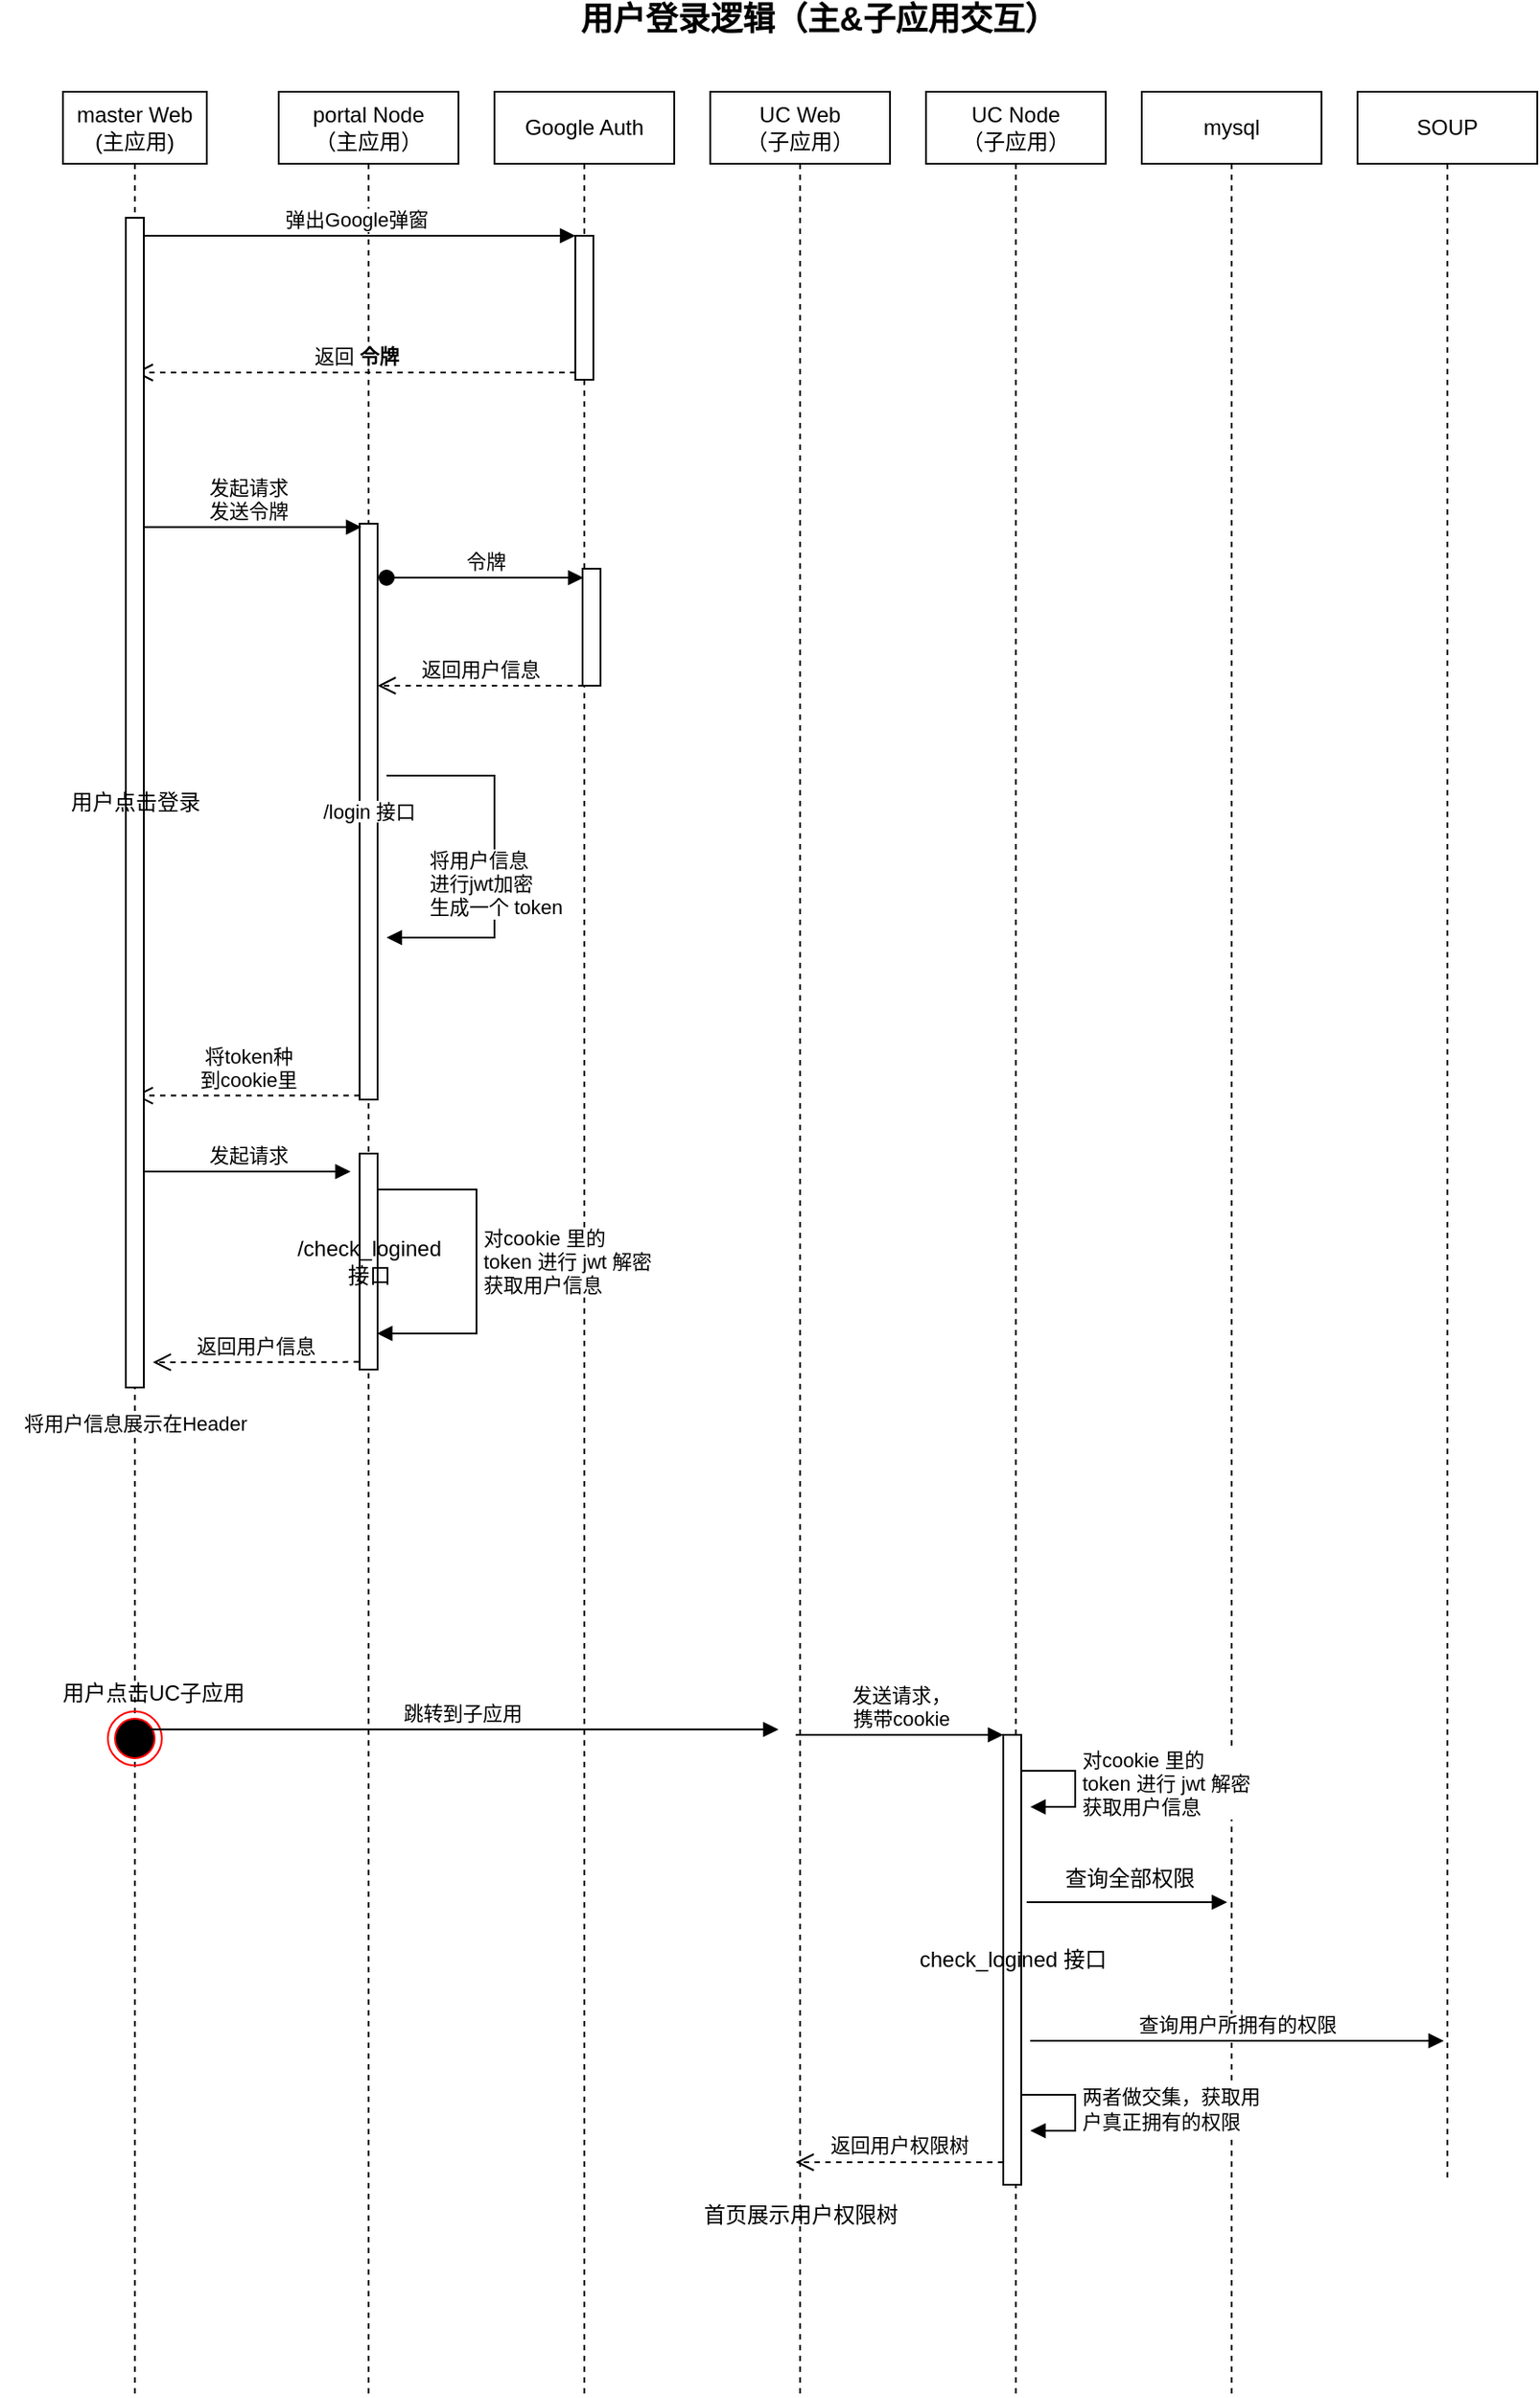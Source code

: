 <mxfile version="14.9.2" type="github"><diagram id="roLH6djR0Ad1zbqObZgL" name="Page-1"><mxGraphModel dx="1082" dy="675" grid="1" gridSize="10" guides="1" tooltips="1" connect="1" arrows="1" fold="1" page="1" pageScale="1" pageWidth="827" pageHeight="1169" math="0" shadow="0"><root><mxCell id="0"/><mxCell id="1" parent="0"/><mxCell id="8qRryWJjBkHPUPW2f3cR-10" value="&lt;span&gt;master Web&lt;/span&gt;&lt;br&gt;&lt;span&gt;(主应用)&lt;/span&gt;" style="shape=umlLifeline;perimeter=lifelinePerimeter;whiteSpace=wrap;html=1;container=1;collapsible=0;recursiveResize=0;outlineConnect=0;" vertex="1" parent="1"><mxGeometry x="120" y="280" width="80" height="1280" as="geometry"/></mxCell><mxCell id="8qRryWJjBkHPUPW2f3cR-74" value="" style="ellipse;html=1;shape=endState;fillColor=#000000;strokeColor=#ff0000;" vertex="1" parent="8qRryWJjBkHPUPW2f3cR-10"><mxGeometry x="25" y="900" width="30" height="30" as="geometry"/></mxCell><mxCell id="8qRryWJjBkHPUPW2f3cR-12" value="&lt;span&gt;Google Auth&lt;/span&gt;" style="shape=umlLifeline;perimeter=lifelinePerimeter;whiteSpace=wrap;html=1;container=1;collapsible=0;recursiveResize=0;outlineConnect=0;" vertex="1" parent="1"><mxGeometry x="360" y="280" width="100" height="1280" as="geometry"/></mxCell><mxCell id="8qRryWJjBkHPUPW2f3cR-23" value="" style="html=1;points=[];perimeter=orthogonalPerimeter;" vertex="1" parent="8qRryWJjBkHPUPW2f3cR-12"><mxGeometry x="45" y="80" width="10" height="80" as="geometry"/></mxCell><mxCell id="8qRryWJjBkHPUPW2f3cR-13" value="&lt;span&gt;portal Node&lt;/span&gt;&lt;br&gt;&lt;span&gt;（主应用）&lt;/span&gt;" style="shape=umlLifeline;perimeter=lifelinePerimeter;whiteSpace=wrap;html=1;container=1;collapsible=0;recursiveResize=0;outlineConnect=0;" vertex="1" parent="1"><mxGeometry x="240" y="280" width="100" height="1280" as="geometry"/></mxCell><mxCell id="8qRryWJjBkHPUPW2f3cR-14" value="&lt;span&gt;SOUP&lt;/span&gt;" style="shape=umlLifeline;perimeter=lifelinePerimeter;whiteSpace=wrap;html=1;container=1;collapsible=0;recursiveResize=0;outlineConnect=0;" vertex="1" parent="1"><mxGeometry x="840" y="280" width="100" height="1160" as="geometry"/></mxCell><mxCell id="8qRryWJjBkHPUPW2f3cR-15" value="&lt;span&gt;mysql&lt;/span&gt;" style="shape=umlLifeline;perimeter=lifelinePerimeter;whiteSpace=wrap;html=1;container=1;collapsible=0;recursiveResize=0;outlineConnect=0;" vertex="1" parent="1"><mxGeometry x="720" y="280" width="100" height="1280" as="geometry"/></mxCell><mxCell id="8qRryWJjBkHPUPW2f3cR-16" value="&lt;span&gt;UC Node&lt;/span&gt;&lt;br&gt;&lt;span&gt;（子应用）&lt;/span&gt;" style="shape=umlLifeline;perimeter=lifelinePerimeter;whiteSpace=wrap;html=1;container=1;collapsible=0;recursiveResize=0;outlineConnect=0;" vertex="1" parent="1"><mxGeometry x="600" y="280" width="100" height="1280" as="geometry"/></mxCell><mxCell id="8qRryWJjBkHPUPW2f3cR-17" value="&lt;span&gt;UC&amp;nbsp;&lt;/span&gt;&lt;span&gt;Web&lt;/span&gt;&lt;br&gt;&lt;span&gt;（子应用）&lt;/span&gt;" style="shape=umlLifeline;perimeter=lifelinePerimeter;whiteSpace=wrap;html=1;container=1;collapsible=0;recursiveResize=0;outlineConnect=0;" vertex="1" parent="1"><mxGeometry x="480" y="280" width="100" height="1280" as="geometry"/></mxCell><mxCell id="8qRryWJjBkHPUPW2f3cR-24" value="弹出Google弹窗" style="html=1;verticalAlign=bottom;endArrow=block;entryX=0;entryY=0;" edge="1" target="8qRryWJjBkHPUPW2f3cR-23" parent="1" source="8qRryWJjBkHPUPW2f3cR-10"><mxGeometry relative="1" as="geometry"><mxPoint x="300" y="440" as="sourcePoint"/></mxGeometry></mxCell><mxCell id="8qRryWJjBkHPUPW2f3cR-25" value="返回&amp;nbsp;&lt;b&gt;令牌&lt;/b&gt;" style="html=1;verticalAlign=bottom;endArrow=open;dashed=1;endSize=8;exitX=0;exitY=0.95;" edge="1" source="8qRryWJjBkHPUPW2f3cR-23" parent="1" target="8qRryWJjBkHPUPW2f3cR-10"><mxGeometry relative="1" as="geometry"><mxPoint x="300" y="516" as="targetPoint"/></mxGeometry></mxCell><mxCell id="8qRryWJjBkHPUPW2f3cR-26" value="&lt;span style=&quot;font-size: 11px ; background-color: rgb(255 , 255 , 255)&quot;&gt;/login 接口&lt;/span&gt;" style="html=1;points=[];perimeter=orthogonalPerimeter;" vertex="1" parent="1"><mxGeometry x="285" y="520" width="10" height="320" as="geometry"/></mxCell><mxCell id="8qRryWJjBkHPUPW2f3cR-27" value="发起请求&lt;br&gt;发送令牌" style="html=1;verticalAlign=bottom;endArrow=block;entryX=0.1;entryY=0.006;entryDx=0;entryDy=0;entryPerimeter=0;" edge="1" target="8qRryWJjBkHPUPW2f3cR-26" parent="1" source="8qRryWJjBkHPUPW2f3cR-10"><mxGeometry relative="1" as="geometry"><mxPoint x="160" y="480" as="sourcePoint"/></mxGeometry></mxCell><mxCell id="8qRryWJjBkHPUPW2f3cR-28" value="将token种&lt;br&gt;到cookie里" style="html=1;verticalAlign=bottom;endArrow=open;dashed=1;endSize=8;exitX=0;exitY=0.993;exitDx=0;exitDy=0;exitPerimeter=0;" edge="1" source="8qRryWJjBkHPUPW2f3cR-26" parent="1" target="8qRryWJjBkHPUPW2f3cR-10"><mxGeometry relative="1" as="geometry"><mxPoint x="210" y="556" as="targetPoint"/></mxGeometry></mxCell><mxCell id="8qRryWJjBkHPUPW2f3cR-31" value="令牌" style="html=1;verticalAlign=bottom;startArrow=oval;startFill=1;endArrow=block;startSize=8;" edge="1" parent="1" target="8qRryWJjBkHPUPW2f3cR-12"><mxGeometry width="60" relative="1" as="geometry"><mxPoint x="300" y="550" as="sourcePoint"/><mxPoint x="360" y="530" as="targetPoint"/></mxGeometry></mxCell><mxCell id="8qRryWJjBkHPUPW2f3cR-32" value="返回用户信息" style="html=1;verticalAlign=bottom;endArrow=open;dashed=1;endSize=8;" edge="1" parent="1" source="8qRryWJjBkHPUPW2f3cR-12"><mxGeometry relative="1" as="geometry"><mxPoint x="375" y="610" as="sourcePoint"/><mxPoint x="295" y="610" as="targetPoint"/></mxGeometry></mxCell><mxCell id="8qRryWJjBkHPUPW2f3cR-34" value="将用户信息&lt;br&gt;进行jwt加密&lt;br&gt;生成一个 token" style="edgeStyle=orthogonalEdgeStyle;html=1;align=left;spacingLeft=2;endArrow=block;rounded=0;" edge="1" parent="1"><mxGeometry x="0.809" y="-30" relative="1" as="geometry"><mxPoint x="300" y="660" as="sourcePoint"/><Array as="points"><mxPoint x="360" y="660"/><mxPoint x="360" y="750"/></Array><mxPoint x="300" y="750" as="targetPoint"/><mxPoint as="offset"/></mxGeometry></mxCell><mxCell id="8qRryWJjBkHPUPW2f3cR-40" value="用户点击登录" style="html=1;points=[];perimeter=orthogonalPerimeter;" vertex="1" parent="1"><mxGeometry x="155" y="350" width="10" height="650" as="geometry"/></mxCell><mxCell id="8qRryWJjBkHPUPW2f3cR-41" value="" style="html=1;points=[];perimeter=orthogonalPerimeter;" vertex="1" parent="1"><mxGeometry x="409" y="545" width="10" height="65" as="geometry"/></mxCell><mxCell id="8qRryWJjBkHPUPW2f3cR-42" value="跳转到子应用" style="html=1;verticalAlign=bottom;endArrow=block;" edge="1" parent="1"><mxGeometry width="80" relative="1" as="geometry"><mxPoint x="165" y="1190" as="sourcePoint"/><mxPoint x="518" y="1190" as="targetPoint"/></mxGeometry></mxCell><mxCell id="8qRryWJjBkHPUPW2f3cR-54" value="check_logined 接口" style="html=1;points=[];perimeter=orthogonalPerimeter;" vertex="1" parent="1"><mxGeometry x="643" y="1193" width="10" height="250" as="geometry"/></mxCell><mxCell id="8qRryWJjBkHPUPW2f3cR-55" value="发送请求，&lt;br&gt;携带cookie" style="html=1;verticalAlign=bottom;endArrow=block;entryX=0;entryY=0;" edge="1" target="8qRryWJjBkHPUPW2f3cR-54" parent="1"><mxGeometry relative="1" as="geometry"><mxPoint x="527.5" y="1193" as="sourcePoint"/></mxGeometry></mxCell><mxCell id="8qRryWJjBkHPUPW2f3cR-56" value="返回用户权限树" style="html=1;verticalAlign=bottom;endArrow=open;dashed=1;endSize=8;exitX=0;exitY=0.95;" edge="1" source="8qRryWJjBkHPUPW2f3cR-54" parent="1"><mxGeometry relative="1" as="geometry"><mxPoint x="527.5" y="1430.5" as="targetPoint"/></mxGeometry></mxCell><mxCell id="8qRryWJjBkHPUPW2f3cR-59" value="对cookie 里的 &lt;br&gt;token 进行 jwt 解密&lt;br&gt;获取用户信息" style="edgeStyle=orthogonalEdgeStyle;html=1;align=left;spacingLeft=2;endArrow=block;rounded=0;entryX=1;entryY=0;" edge="1" parent="1"><mxGeometry relative="1" as="geometry"><mxPoint x="653" y="1213.03" as="sourcePoint"/><Array as="points"><mxPoint x="683" y="1213"/><mxPoint x="683" y="1233"/></Array><mxPoint x="658" y="1233.03" as="targetPoint"/></mxGeometry></mxCell><mxCell id="8qRryWJjBkHPUPW2f3cR-63" value="" style="html=1;verticalAlign=bottom;endArrow=block;exitX=1.3;exitY=0.372;exitDx=0;exitDy=0;exitPerimeter=0;" edge="1" parent="1" source="8qRryWJjBkHPUPW2f3cR-54"><mxGeometry width="80" relative="1" as="geometry"><mxPoint x="653" y="1353" as="sourcePoint"/><mxPoint x="767.5" y="1286" as="targetPoint"/></mxGeometry></mxCell><mxCell id="8qRryWJjBkHPUPW2f3cR-64" value="查询全部权限" style="text;html=1;align=center;verticalAlign=middle;resizable=0;points=[];autosize=1;strokeColor=none;" vertex="1" parent="1"><mxGeometry x="668" y="1263" width="90" height="20" as="geometry"/></mxCell><mxCell id="8qRryWJjBkHPUPW2f3cR-65" value="查询用户所拥有的权限" style="html=1;verticalAlign=bottom;endArrow=block;" edge="1" parent="1"><mxGeometry width="80" relative="1" as="geometry"><mxPoint x="658" y="1363" as="sourcePoint"/><mxPoint x="888" y="1363" as="targetPoint"/></mxGeometry></mxCell><mxCell id="8qRryWJjBkHPUPW2f3cR-67" value="两者做交集，获取用&lt;br&gt;户真正拥有的权限" style="edgeStyle=orthogonalEdgeStyle;html=1;align=left;spacingLeft=2;endArrow=block;rounded=0;entryX=1;entryY=0;" edge="1" parent="1"><mxGeometry relative="1" as="geometry"><mxPoint x="653" y="1393" as="sourcePoint"/><Array as="points"><mxPoint x="683" y="1393"/></Array><mxPoint x="658" y="1413" as="targetPoint"/></mxGeometry></mxCell><mxCell id="8qRryWJjBkHPUPW2f3cR-72" value="首页展示用户权限树" style="text;html=1;align=center;verticalAlign=middle;resizable=0;points=[];autosize=1;strokeColor=none;" vertex="1" parent="1"><mxGeometry x="470" y="1450" width="120" height="20" as="geometry"/></mxCell><mxCell id="8qRryWJjBkHPUPW2f3cR-73" value="&lt;font style=&quot;font-size: 18px&quot;&gt;&lt;b&gt;用户登录逻辑（主&amp;amp;子应用交互）&lt;/b&gt;&lt;/font&gt;" style="text;html=1;align=center;verticalAlign=middle;resizable=0;points=[];autosize=1;strokeColor=none;" vertex="1" parent="1"><mxGeometry x="400" y="230" width="280" height="20" as="geometry"/></mxCell><mxCell id="8qRryWJjBkHPUPW2f3cR-75" value="用户点击UC子应用" style="text;html=1;align=center;verticalAlign=middle;resizable=0;points=[];autosize=1;strokeColor=none;" vertex="1" parent="1"><mxGeometry x="110" y="1160" width="120" height="20" as="geometry"/></mxCell><mxCell id="8qRryWJjBkHPUPW2f3cR-79" value="/check_logined&lt;br&gt;接口" style="html=1;points=[];perimeter=orthogonalPerimeter;" vertex="1" parent="1"><mxGeometry x="285" y="870" width="10" height="120" as="geometry"/></mxCell><mxCell id="8qRryWJjBkHPUPW2f3cR-80" value="发起请求" style="html=1;verticalAlign=bottom;endArrow=block;" edge="1" parent="1"><mxGeometry width="80" relative="1" as="geometry"><mxPoint x="165" y="880" as="sourcePoint"/><mxPoint x="280" y="880" as="targetPoint"/></mxGeometry></mxCell><mxCell id="8qRryWJjBkHPUPW2f3cR-83" value="对cookie 里的&lt;br&gt;token 进行 jwt 解密&lt;br&gt;获取用户信息" style="edgeStyle=orthogonalEdgeStyle;html=1;align=left;spacingLeft=2;endArrow=block;rounded=0;entryX=0.967;entryY=0.833;entryDx=0;entryDy=0;entryPerimeter=0;" edge="1" target="8qRryWJjBkHPUPW2f3cR-79" parent="1"><mxGeometry relative="1" as="geometry"><mxPoint x="295" y="890" as="sourcePoint"/><Array as="points"><mxPoint x="350" y="890"/><mxPoint x="350" y="970"/></Array><mxPoint x="300" y="910" as="targetPoint"/></mxGeometry></mxCell><mxCell id="8qRryWJjBkHPUPW2f3cR-84" value="返回用户信息" style="html=1;verticalAlign=bottom;endArrow=open;dashed=1;endSize=8;exitX=-0.033;exitY=0.965;exitDx=0;exitDy=0;exitPerimeter=0;" edge="1" parent="1" source="8qRryWJjBkHPUPW2f3cR-79"><mxGeometry relative="1" as="geometry"><mxPoint x="283" y="965" as="sourcePoint"/><mxPoint x="170" y="986" as="targetPoint"/></mxGeometry></mxCell><mxCell id="8qRryWJjBkHPUPW2f3cR-85" value="&lt;span style=&quot;font-size: 11px ; background-color: rgb(255 , 255 , 255)&quot;&gt;将用户信息展示在Header&lt;/span&gt;" style="text;html=1;align=center;verticalAlign=middle;resizable=0;points=[];autosize=1;strokeColor=none;" vertex="1" parent="1"><mxGeometry x="85" y="1010" width="150" height="20" as="geometry"/></mxCell></root></mxGraphModel></diagram></mxfile>